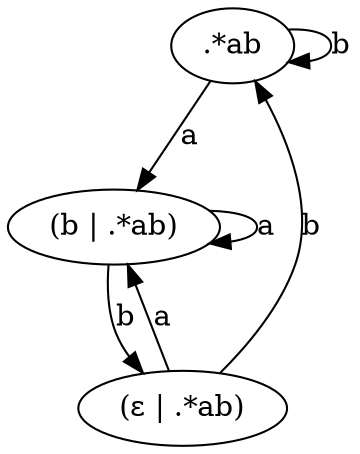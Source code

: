 digraph example {
    N0[label=".*ab"];
    N2[label="(ε | .*ab)"];
    N1[label="(b | .*ab)"];
    N1 -> N1[label="a"];
    N2 -> N1[label="a"];
    N1 -> N2[label="b"];
    N2 -> N0[label="b"];
    N0 -> N1[label="a"];
    N0 -> N0[label="b"];
}
